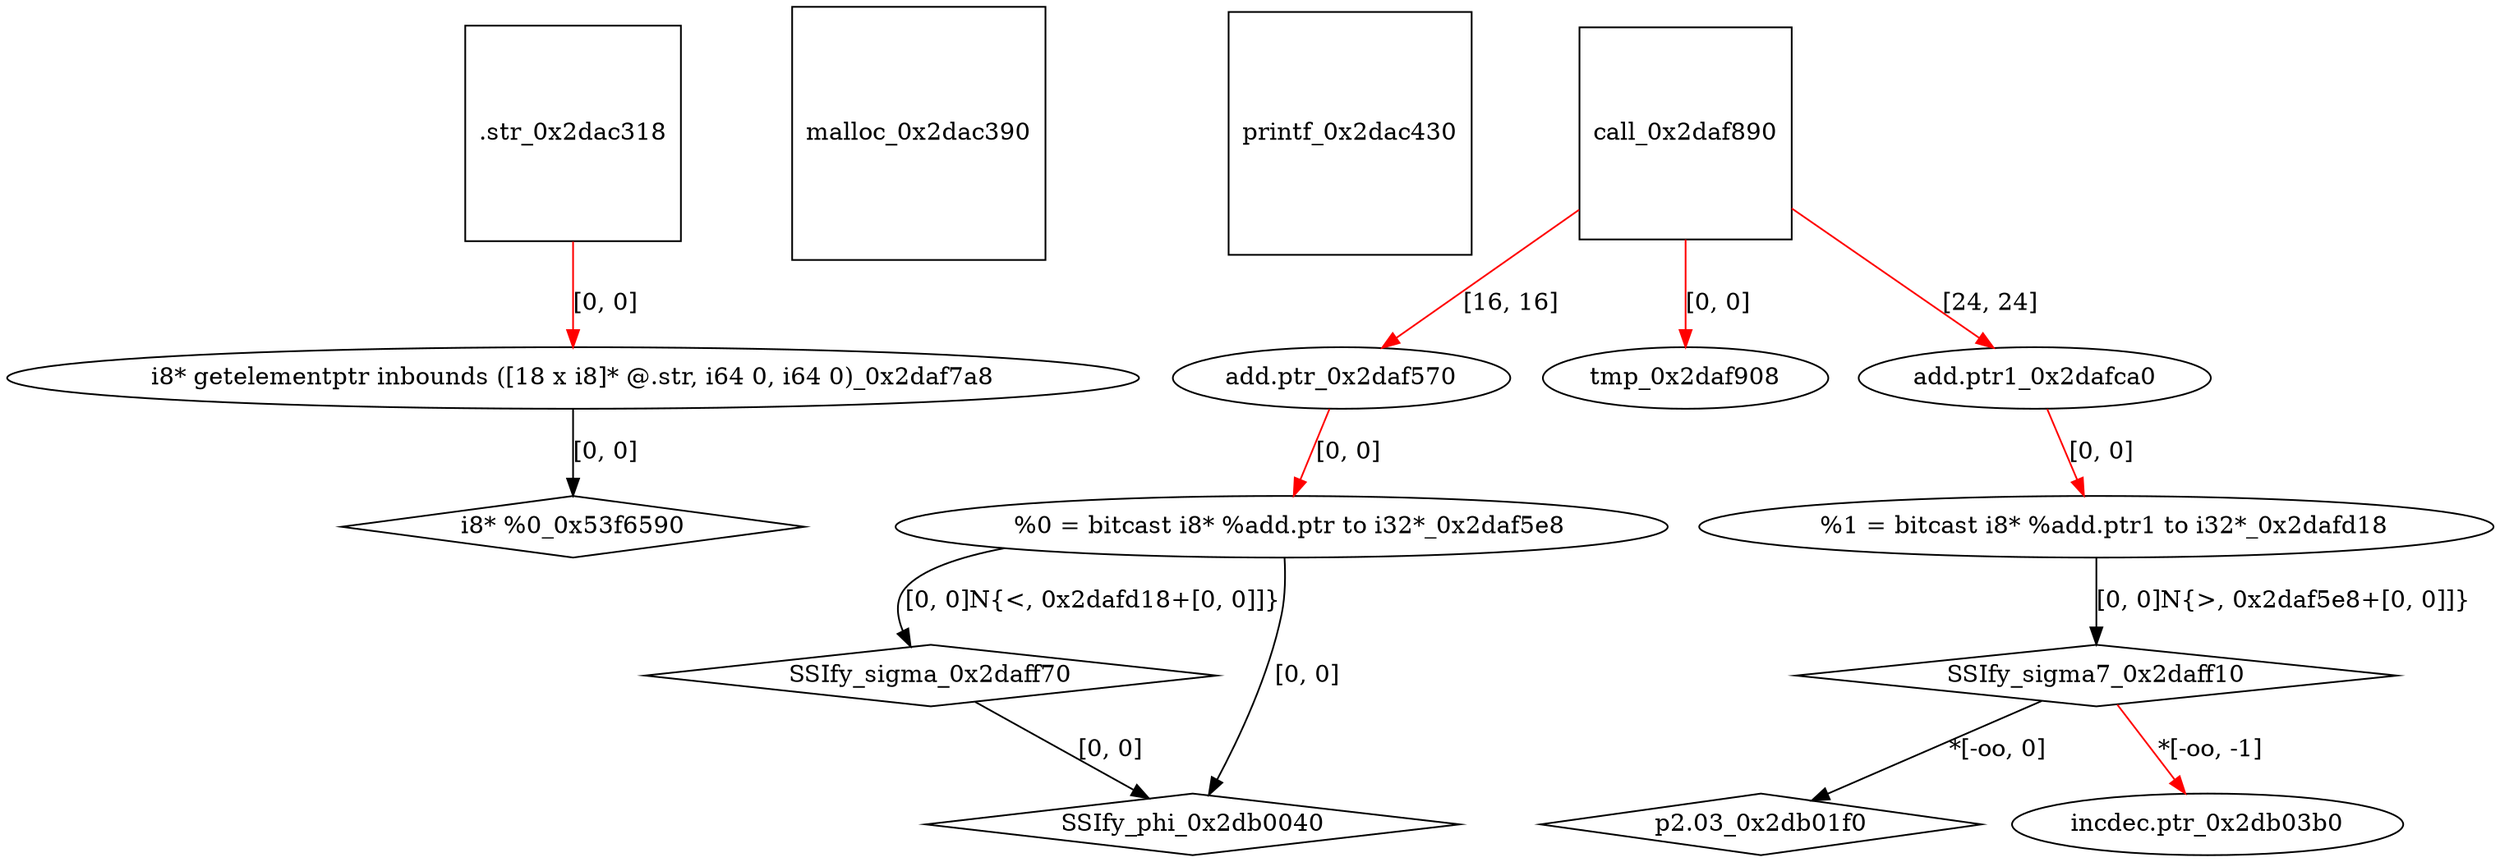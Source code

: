 digraph grafico {
".str_0x2dac318" [shape=square];
"malloc_0x2dac390" [shape=square];
"printf_0x2dac430" [shape=square];
"add.ptr_0x2daf570" [shape=ellipse];
"call_0x2daf890" -> "add.ptr_0x2daf570" [label="[16, 16]",color=red];
"  %0 = bitcast i8* %add.ptr to i32*_0x2daf5e8" [shape=ellipse];
"add.ptr_0x2daf570" -> "  %0 = bitcast i8* %add.ptr to i32*_0x2daf5e8" [label="[0, 0]",color=red];
"i8* getelementptr inbounds ([18 x i8]* @.str, i64 0, i64 0)_0x2daf7a8" [shape=ellipse];
".str_0x2dac318" -> "i8* getelementptr inbounds ([18 x i8]* @.str, i64 0, i64 0)_0x2daf7a8" [label="[0, 0]",color=red];
"call_0x2daf890" [shape=square];
"tmp_0x2daf908" [shape=ellipse];
"call_0x2daf890" -> "tmp_0x2daf908" [label="[0, 0]",color=red];
"add.ptr1_0x2dafca0" [shape=ellipse];
"call_0x2daf890" -> "add.ptr1_0x2dafca0" [label="[24, 24]",color=red];
"  %1 = bitcast i8* %add.ptr1 to i32*_0x2dafd18" [shape=ellipse];
"add.ptr1_0x2dafca0" -> "  %1 = bitcast i8* %add.ptr1 to i32*_0x2dafd18" [label="[0, 0]",color=red];
"SSIfy_sigma7_0x2daff10" [shape=diamond];
"  %1 = bitcast i8* %add.ptr1 to i32*_0x2dafd18" -> "SSIfy_sigma7_0x2daff10" [label="[0, 0]N{>, 0x2daf5e8+[0, 0]]}"];
"SSIfy_sigma_0x2daff70" [shape=diamond];
"  %0 = bitcast i8* %add.ptr to i32*_0x2daf5e8" -> "SSIfy_sigma_0x2daff70" [label="[0, 0]N{<, 0x2dafd18+[0, 0]]}"];
"SSIfy_phi_0x2db0040" [shape=diamond];
"  %0 = bitcast i8* %add.ptr to i32*_0x2daf5e8" -> "SSIfy_phi_0x2db0040" [label="[0, 0]"];
"SSIfy_sigma_0x2daff70" -> "SSIfy_phi_0x2db0040" [label="[0, 0]"];
"p2.03_0x2db01f0" [shape=diamond];
"SSIfy_sigma7_0x2daff10" -> "p2.03_0x2db01f0" [label="*[-oo, 0]"];
"incdec.ptr_0x2db03b0" [shape=ellipse];
"SSIfy_sigma7_0x2daff10" -> "incdec.ptr_0x2db03b0" [label="*[-oo, -1]",color=red];
"i8* %0_0x53f6590" [shape=diamond];
"i8* getelementptr inbounds ([18 x i8]* @.str, i64 0, i64 0)_0x2daf7a8" -> "i8* %0_0x53f6590" [label="[0, 0]"];
}